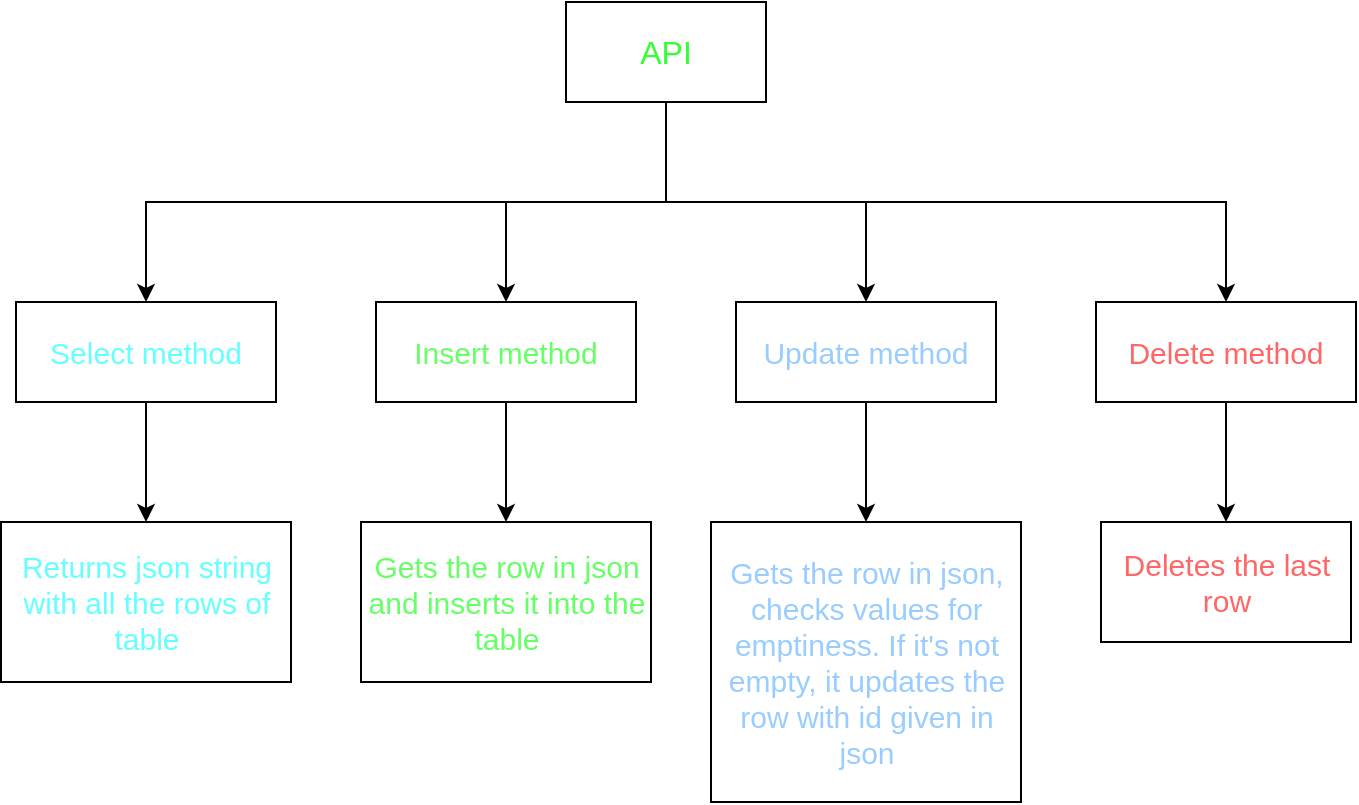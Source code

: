 <mxfile version="13.10.0" type="embed">
    <diagram id="GZZl6K-_Za6PQO8TZ3z4" name="Page-1">
        <mxGraphModel dx="965" dy="574" grid="1" gridSize="10" guides="1" tooltips="1" connect="1" arrows="1" fold="1" page="1" pageScale="1" pageWidth="850" pageHeight="1100" math="0" shadow="0">
            <root>
                <mxCell id="0"/>
                <mxCell id="1" parent="0"/>
                <mxCell id="7" style="edgeStyle=orthogonalEdgeStyle;rounded=0;orthogonalLoop=1;jettySize=auto;html=1;exitX=0.5;exitY=1;exitDx=0;exitDy=0;entryX=0.5;entryY=0;entryDx=0;entryDy=0;" edge="1" parent="1" source="2" target="3">
                    <mxGeometry relative="1" as="geometry"/>
                </mxCell>
                <mxCell id="8" style="edgeStyle=orthogonalEdgeStyle;rounded=0;orthogonalLoop=1;jettySize=auto;html=1;exitX=0.5;exitY=1;exitDx=0;exitDy=0;entryX=0.5;entryY=0;entryDx=0;entryDy=0;" edge="1" parent="1" source="2" target="4">
                    <mxGeometry relative="1" as="geometry"/>
                </mxCell>
                <mxCell id="9" style="edgeStyle=orthogonalEdgeStyle;rounded=0;orthogonalLoop=1;jettySize=auto;html=1;exitX=0.5;exitY=1;exitDx=0;exitDy=0;entryX=0.5;entryY=0;entryDx=0;entryDy=0;" edge="1" parent="1" source="2" target="5">
                    <mxGeometry relative="1" as="geometry">
                        <mxPoint x="520" y="250" as="targetPoint"/>
                    </mxGeometry>
                </mxCell>
                <mxCell id="10" style="edgeStyle=orthogonalEdgeStyle;rounded=0;orthogonalLoop=1;jettySize=auto;html=1;exitX=0.5;exitY=1;exitDx=0;exitDy=0;" edge="1" parent="1" source="2" target="6">
                    <mxGeometry relative="1" as="geometry"/>
                </mxCell>
                <mxCell id="2" value="&lt;font style=&quot;font-size: 16px&quot; color=&quot;#33ff33&quot;&gt;API&lt;/font&gt;" style="rounded=0;whiteSpace=wrap;html=1;" vertex="1" parent="1">
                    <mxGeometry x="375" y="110" width="100" height="50" as="geometry"/>
                </mxCell>
                <mxCell id="12" style="edgeStyle=orthogonalEdgeStyle;rounded=0;orthogonalLoop=1;jettySize=auto;html=1;exitX=0.5;exitY=1;exitDx=0;exitDy=0;entryX=0.5;entryY=0;entryDx=0;entryDy=0;" edge="1" parent="1" source="3" target="11">
                    <mxGeometry relative="1" as="geometry"/>
                </mxCell>
                <mxCell id="3" value="&lt;font style=&quot;font-size: 15px&quot; color=&quot;#66ffff&quot;&gt;Select method&lt;/font&gt;" style="rounded=0;whiteSpace=wrap;html=1;" vertex="1" parent="1">
                    <mxGeometry x="100" y="260" width="130" height="50" as="geometry"/>
                </mxCell>
                <mxCell id="14" style="edgeStyle=orthogonalEdgeStyle;rounded=0;orthogonalLoop=1;jettySize=auto;html=1;exitX=0.5;exitY=1;exitDx=0;exitDy=0;entryX=0.5;entryY=0;entryDx=0;entryDy=0;" edge="1" parent="1" source="4" target="13">
                    <mxGeometry relative="1" as="geometry"/>
                </mxCell>
                <mxCell id="4" value="&lt;font style=&quot;font-size: 15px&quot; color=&quot;#66ff66&quot;&gt;Insert method&lt;/font&gt;" style="rounded=0;whiteSpace=wrap;html=1;" vertex="1" parent="1">
                    <mxGeometry x="280" y="260" width="130" height="50" as="geometry"/>
                </mxCell>
                <mxCell id="16" style="edgeStyle=orthogonalEdgeStyle;rounded=0;orthogonalLoop=1;jettySize=auto;html=1;exitX=0.5;exitY=1;exitDx=0;exitDy=0;entryX=0.5;entryY=0;entryDx=0;entryDy=0;" edge="1" parent="1" source="5" target="15">
                    <mxGeometry relative="1" as="geometry"/>
                </mxCell>
                <mxCell id="5" value="&lt;font style=&quot;font-size: 15px&quot; color=&quot;#99ccff&quot;&gt;Update method&lt;/font&gt;" style="rounded=0;whiteSpace=wrap;html=1;" vertex="1" parent="1">
                    <mxGeometry x="460" y="260" width="130" height="50" as="geometry"/>
                </mxCell>
                <mxCell id="18" style="edgeStyle=orthogonalEdgeStyle;rounded=0;orthogonalLoop=1;jettySize=auto;html=1;exitX=0.5;exitY=1;exitDx=0;exitDy=0;entryX=0.5;entryY=0;entryDx=0;entryDy=0;" edge="1" parent="1" source="6" target="17">
                    <mxGeometry relative="1" as="geometry"/>
                </mxCell>
                <mxCell id="6" value="&lt;font style=&quot;font-size: 15px&quot; color=&quot;#ff6666&quot;&gt;Delete method&lt;/font&gt;" style="rounded=0;whiteSpace=wrap;html=1;" vertex="1" parent="1">
                    <mxGeometry x="640" y="260" width="130" height="50" as="geometry"/>
                </mxCell>
                <mxCell id="11" value="&lt;font style=&quot;font-size: 15px&quot; color=&quot;#66ffff&quot;&gt;Returns json string with all the rows of table&lt;/font&gt;" style="rounded=0;whiteSpace=wrap;html=1;" vertex="1" parent="1">
                    <mxGeometry x="92.5" y="370" width="145" height="80" as="geometry"/>
                </mxCell>
                <mxCell id="13" value="&lt;font style=&quot;font-size: 15px&quot; color=&quot;#66ff66&quot;&gt;Gets the row in json and inserts it into the table&lt;/font&gt;" style="rounded=0;whiteSpace=wrap;html=1;" vertex="1" parent="1">
                    <mxGeometry x="272.5" y="370" width="145" height="80" as="geometry"/>
                </mxCell>
                <mxCell id="15" value="&lt;font style=&quot;font-size: 15px&quot; color=&quot;#99ccff&quot;&gt;Gets the row in json, checks values for emptiness. If it's not empty, it updates the row with id given in json&lt;/font&gt;" style="rounded=0;whiteSpace=wrap;html=1;" vertex="1" parent="1">
                    <mxGeometry x="447.5" y="370" width="155" height="140" as="geometry"/>
                </mxCell>
                <mxCell id="17" value="&lt;font style=&quot;font-size: 15px&quot; color=&quot;#ff6666&quot;&gt;Deletes the last row&lt;/font&gt;" style="rounded=0;whiteSpace=wrap;html=1;" vertex="1" parent="1">
                    <mxGeometry x="642.5" y="370" width="125" height="60" as="geometry"/>
                </mxCell>
            </root>
        </mxGraphModel>
    </diagram>
</mxfile>